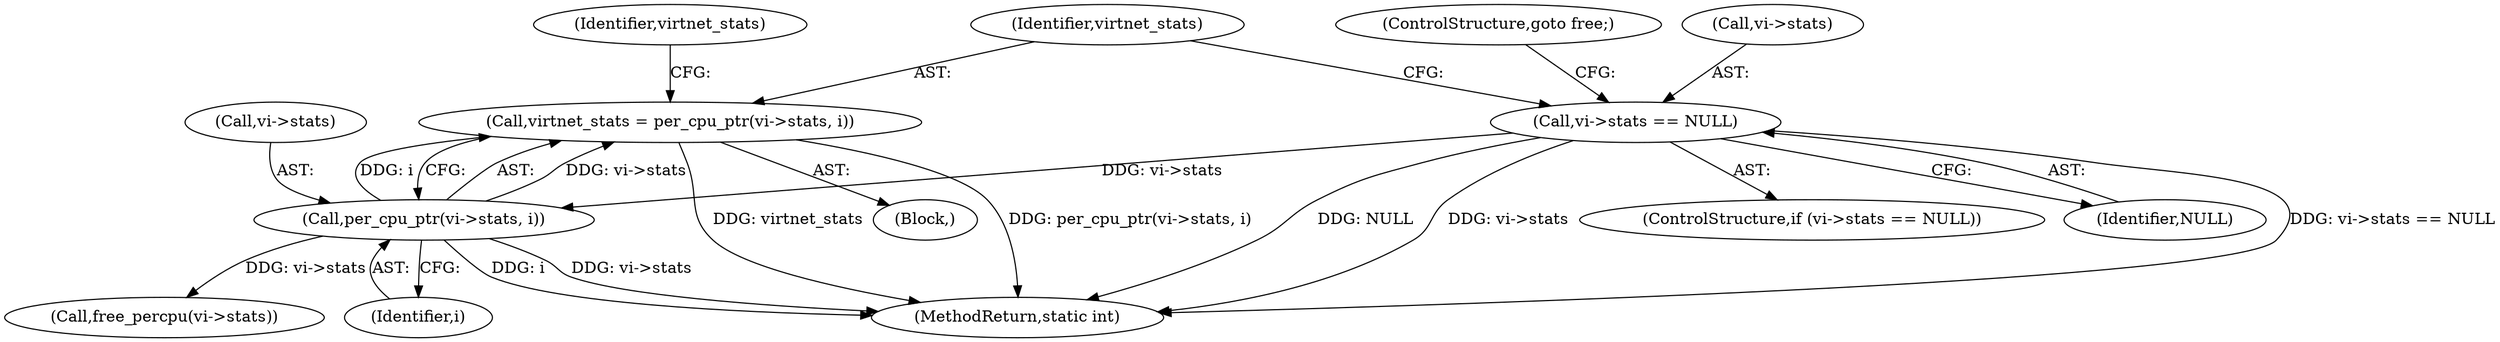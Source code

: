 digraph "0_linux_48900cb6af4282fa0fb6ff4d72a81aa3dadb5c39@pointer" {
"1000355" [label="(Call,virtnet_stats = per_cpu_ptr(vi->stats, i))"];
"1000357" [label="(Call,per_cpu_ptr(vi->stats, i))"];
"1000347" [label="(Call,vi->stats == NULL)"];
"1000629" [label="(Call,free_percpu(vi->stats))"];
"1000352" [label="(ControlStructure,goto free;)"];
"1000358" [label="(Call,vi->stats)"];
"1000361" [label="(Identifier,i)"];
"1000351" [label="(Identifier,NULL)"];
"1000353" [label="(Block,)"];
"1000347" [label="(Call,vi->stats == NULL)"];
"1000357" [label="(Call,per_cpu_ptr(vi->stats, i))"];
"1000355" [label="(Call,virtnet_stats = per_cpu_ptr(vi->stats, i))"];
"1000348" [label="(Call,vi->stats)"];
"1000365" [label="(Identifier,virtnet_stats)"];
"1000346" [label="(ControlStructure,if (vi->stats == NULL))"];
"1000638" [label="(MethodReturn,static int)"];
"1000356" [label="(Identifier,virtnet_stats)"];
"1000355" -> "1000353"  [label="AST: "];
"1000355" -> "1000357"  [label="CFG: "];
"1000356" -> "1000355"  [label="AST: "];
"1000357" -> "1000355"  [label="AST: "];
"1000365" -> "1000355"  [label="CFG: "];
"1000355" -> "1000638"  [label="DDG: virtnet_stats"];
"1000355" -> "1000638"  [label="DDG: per_cpu_ptr(vi->stats, i)"];
"1000357" -> "1000355"  [label="DDG: vi->stats"];
"1000357" -> "1000355"  [label="DDG: i"];
"1000357" -> "1000361"  [label="CFG: "];
"1000358" -> "1000357"  [label="AST: "];
"1000361" -> "1000357"  [label="AST: "];
"1000357" -> "1000638"  [label="DDG: i"];
"1000357" -> "1000638"  [label="DDG: vi->stats"];
"1000347" -> "1000357"  [label="DDG: vi->stats"];
"1000357" -> "1000629"  [label="DDG: vi->stats"];
"1000347" -> "1000346"  [label="AST: "];
"1000347" -> "1000351"  [label="CFG: "];
"1000348" -> "1000347"  [label="AST: "];
"1000351" -> "1000347"  [label="AST: "];
"1000352" -> "1000347"  [label="CFG: "];
"1000356" -> "1000347"  [label="CFG: "];
"1000347" -> "1000638"  [label="DDG: NULL"];
"1000347" -> "1000638"  [label="DDG: vi->stats"];
"1000347" -> "1000638"  [label="DDG: vi->stats == NULL"];
}
